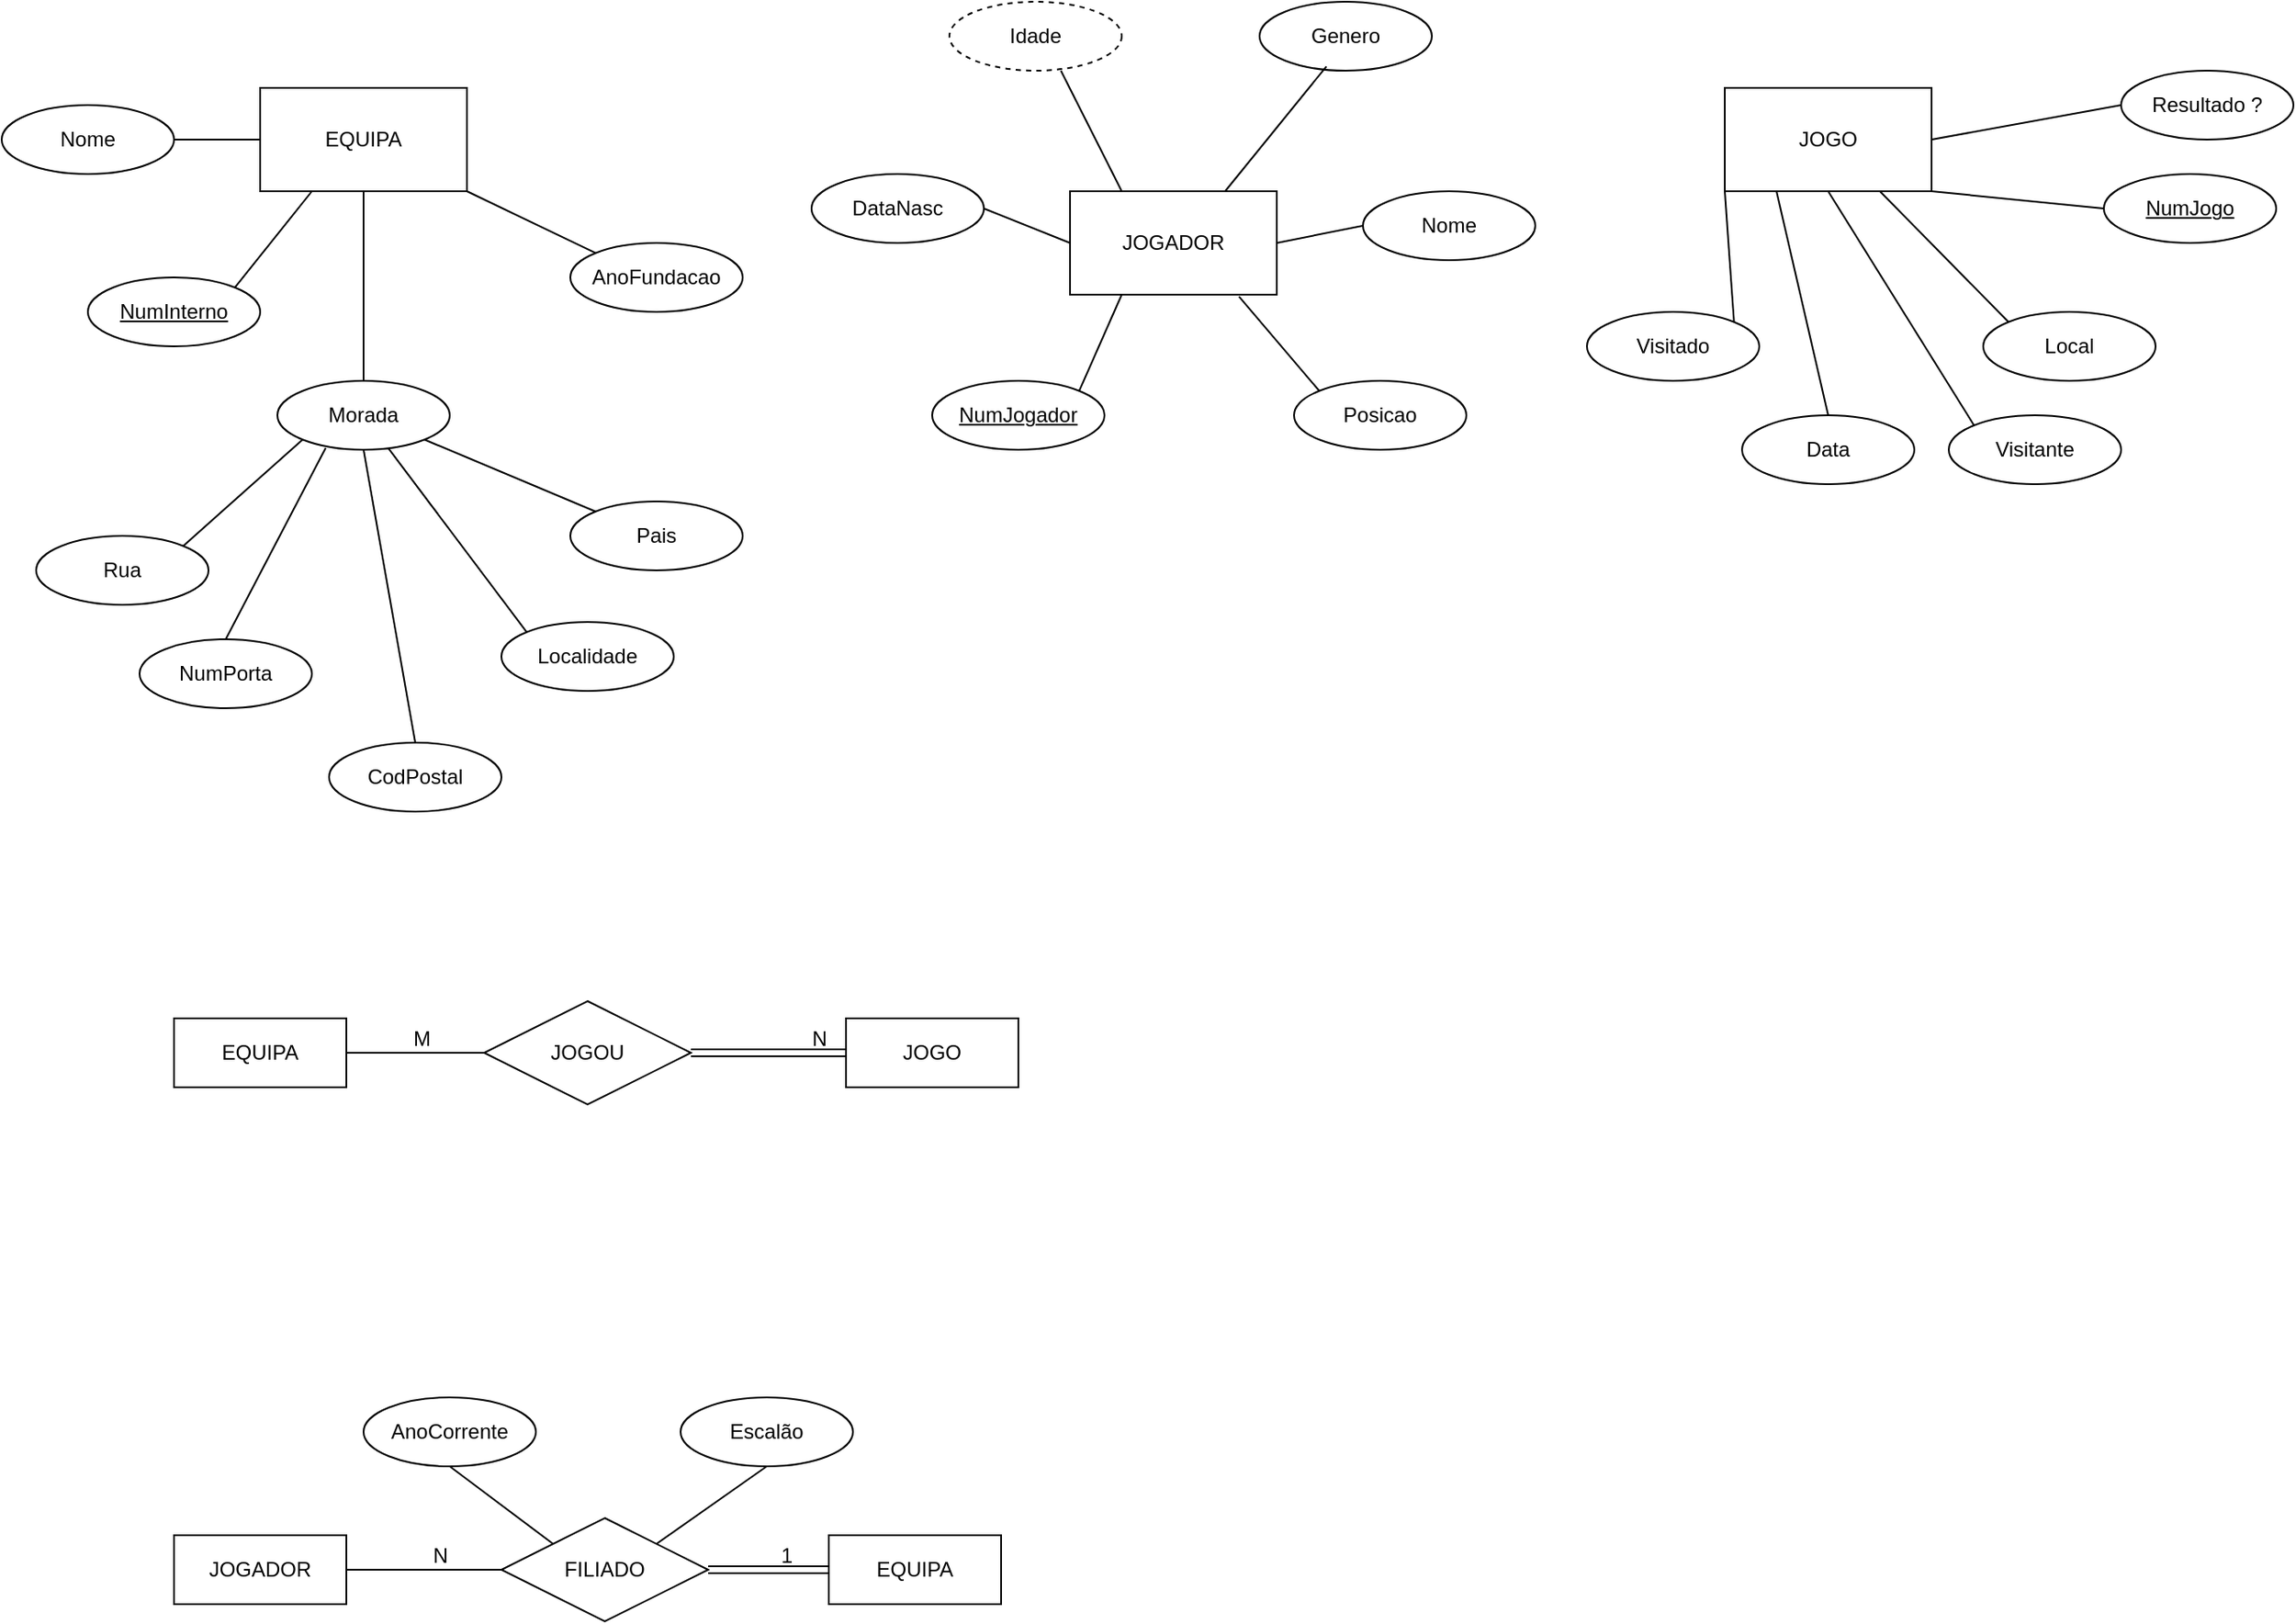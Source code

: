 <mxfile version="24.7.16">
  <diagram name="Página-1" id="WhazB7Z-Jq00iMoc1FJM">
    <mxGraphModel dx="2021" dy="750" grid="1" gridSize="10" guides="1" tooltips="1" connect="1" arrows="1" fold="1" page="1" pageScale="1" pageWidth="827" pageHeight="1169" math="0" shadow="0">
      <root>
        <mxCell id="0" />
        <mxCell id="1" parent="0" />
        <mxCell id="rUQAWK4Ahlc_QhlF2ZTl-1" value="EQUIPA" style="rounded=0;whiteSpace=wrap;html=1;" vertex="1" parent="1">
          <mxGeometry x="120" y="110" width="120" height="60" as="geometry" />
        </mxCell>
        <mxCell id="rUQAWK4Ahlc_QhlF2ZTl-2" value="JOGADOR" style="rounded=0;whiteSpace=wrap;html=1;" vertex="1" parent="1">
          <mxGeometry x="590" y="170" width="120" height="60" as="geometry" />
        </mxCell>
        <mxCell id="rUQAWK4Ahlc_QhlF2ZTl-3" value="JOGO" style="rounded=0;whiteSpace=wrap;html=1;" vertex="1" parent="1">
          <mxGeometry x="970" y="110" width="120" height="60" as="geometry" />
        </mxCell>
        <mxCell id="rUQAWK4Ahlc_QhlF2ZTl-4" value="Pais" style="ellipse;whiteSpace=wrap;html=1;align=center;" vertex="1" parent="1">
          <mxGeometry x="300" y="350" width="100" height="40" as="geometry" />
        </mxCell>
        <mxCell id="rUQAWK4Ahlc_QhlF2ZTl-5" value="Rua" style="ellipse;whiteSpace=wrap;html=1;align=center;" vertex="1" parent="1">
          <mxGeometry x="-10" y="370" width="100" height="40" as="geometry" />
        </mxCell>
        <mxCell id="rUQAWK4Ahlc_QhlF2ZTl-6" value="NumInterno" style="ellipse;whiteSpace=wrap;html=1;align=center;fontStyle=4;" vertex="1" parent="1">
          <mxGeometry x="20" y="220" width="100" height="40" as="geometry" />
        </mxCell>
        <mxCell id="rUQAWK4Ahlc_QhlF2ZTl-7" value="AnoFundacao" style="ellipse;whiteSpace=wrap;html=1;align=center;" vertex="1" parent="1">
          <mxGeometry x="300" y="200" width="100" height="40" as="geometry" />
        </mxCell>
        <mxCell id="rUQAWK4Ahlc_QhlF2ZTl-8" value="Morada" style="ellipse;whiteSpace=wrap;html=1;align=center;" vertex="1" parent="1">
          <mxGeometry x="130" y="280" width="100" height="40" as="geometry" />
        </mxCell>
        <mxCell id="rUQAWK4Ahlc_QhlF2ZTl-9" value="Nome" style="ellipse;whiteSpace=wrap;html=1;align=center;" vertex="1" parent="1">
          <mxGeometry x="-30" y="120" width="100" height="40" as="geometry" />
        </mxCell>
        <mxCell id="rUQAWK4Ahlc_QhlF2ZTl-10" value="NumPorta" style="ellipse;whiteSpace=wrap;html=1;align=center;" vertex="1" parent="1">
          <mxGeometry x="50" y="430" width="100" height="40" as="geometry" />
        </mxCell>
        <mxCell id="rUQAWK4Ahlc_QhlF2ZTl-11" value="Nome" style="ellipse;whiteSpace=wrap;html=1;align=center;" vertex="1" parent="1">
          <mxGeometry x="760" y="170" width="100" height="40" as="geometry" />
        </mxCell>
        <mxCell id="rUQAWK4Ahlc_QhlF2ZTl-12" value="Genero" style="ellipse;whiteSpace=wrap;html=1;align=center;" vertex="1" parent="1">
          <mxGeometry x="700" y="60" width="100" height="40" as="geometry" />
        </mxCell>
        <mxCell id="rUQAWK4Ahlc_QhlF2ZTl-13" value="DataNasc" style="ellipse;whiteSpace=wrap;html=1;align=center;" vertex="1" parent="1">
          <mxGeometry x="440" y="160" width="100" height="40" as="geometry" />
        </mxCell>
        <mxCell id="rUQAWK4Ahlc_QhlF2ZTl-14" value="NumJogador" style="ellipse;whiteSpace=wrap;html=1;align=center;fontStyle=4;" vertex="1" parent="1">
          <mxGeometry x="510" y="280" width="100" height="40" as="geometry" />
        </mxCell>
        <mxCell id="rUQAWK4Ahlc_QhlF2ZTl-15" value="Posicao" style="ellipse;whiteSpace=wrap;html=1;align=center;" vertex="1" parent="1">
          <mxGeometry x="720" y="280" width="100" height="40" as="geometry" />
        </mxCell>
        <mxCell id="rUQAWK4Ahlc_QhlF2ZTl-16" value="CodPostal" style="ellipse;whiteSpace=wrap;html=1;align=center;" vertex="1" parent="1">
          <mxGeometry x="160" y="490" width="100" height="40" as="geometry" />
        </mxCell>
        <mxCell id="rUQAWK4Ahlc_QhlF2ZTl-17" value="Localidade" style="ellipse;whiteSpace=wrap;html=1;align=center;" vertex="1" parent="1">
          <mxGeometry x="260" y="420" width="100" height="40" as="geometry" />
        </mxCell>
        <mxCell id="rUQAWK4Ahlc_QhlF2ZTl-18" value="Idade" style="ellipse;whiteSpace=wrap;html=1;align=center;dashed=1;" vertex="1" parent="1">
          <mxGeometry x="520" y="60" width="100" height="40" as="geometry" />
        </mxCell>
        <mxCell id="rUQAWK4Ahlc_QhlF2ZTl-19" value="NumJogo" style="ellipse;whiteSpace=wrap;html=1;align=center;fontStyle=4;" vertex="1" parent="1">
          <mxGeometry x="1190" y="160" width="100" height="40" as="geometry" />
        </mxCell>
        <mxCell id="rUQAWK4Ahlc_QhlF2ZTl-20" value="Data" style="ellipse;whiteSpace=wrap;html=1;align=center;" vertex="1" parent="1">
          <mxGeometry x="980" y="300" width="100" height="40" as="geometry" />
        </mxCell>
        <mxCell id="rUQAWK4Ahlc_QhlF2ZTl-21" value="Visitante" style="ellipse;whiteSpace=wrap;html=1;align=center;" vertex="1" parent="1">
          <mxGeometry x="1100" y="300" width="100" height="40" as="geometry" />
        </mxCell>
        <mxCell id="rUQAWK4Ahlc_QhlF2ZTl-22" value="Visitado" style="ellipse;whiteSpace=wrap;html=1;align=center;" vertex="1" parent="1">
          <mxGeometry x="890" y="240" width="100" height="40" as="geometry" />
        </mxCell>
        <mxCell id="rUQAWK4Ahlc_QhlF2ZTl-23" value="Resultado ?" style="ellipse;whiteSpace=wrap;html=1;align=center;" vertex="1" parent="1">
          <mxGeometry x="1200" y="100" width="100" height="40" as="geometry" />
        </mxCell>
        <mxCell id="rUQAWK4Ahlc_QhlF2ZTl-24" value="Local" style="ellipse;whiteSpace=wrap;html=1;align=center;" vertex="1" parent="1">
          <mxGeometry x="1120" y="240" width="100" height="40" as="geometry" />
        </mxCell>
        <mxCell id="rUQAWK4Ahlc_QhlF2ZTl-25" value="" style="endArrow=none;html=1;rounded=0;exitX=0;exitY=0;exitDx=0;exitDy=0;entryX=0.5;entryY=1;entryDx=0;entryDy=0;" edge="1" parent="1" source="rUQAWK4Ahlc_QhlF2ZTl-21" target="rUQAWK4Ahlc_QhlF2ZTl-3">
          <mxGeometry width="50" height="50" relative="1" as="geometry">
            <mxPoint x="460" y="410" as="sourcePoint" />
            <mxPoint x="510" y="360" as="targetPoint" />
          </mxGeometry>
        </mxCell>
        <mxCell id="rUQAWK4Ahlc_QhlF2ZTl-26" value="" style="endArrow=none;html=1;rounded=0;exitX=0;exitY=0;exitDx=0;exitDy=0;entryX=0.75;entryY=1;entryDx=0;entryDy=0;" edge="1" parent="1" source="rUQAWK4Ahlc_QhlF2ZTl-24" target="rUQAWK4Ahlc_QhlF2ZTl-3">
          <mxGeometry width="50" height="50" relative="1" as="geometry">
            <mxPoint x="460" y="410" as="sourcePoint" />
            <mxPoint x="510" y="360" as="targetPoint" />
          </mxGeometry>
        </mxCell>
        <mxCell id="rUQAWK4Ahlc_QhlF2ZTl-27" value="" style="endArrow=none;html=1;rounded=0;exitX=0;exitY=0.5;exitDx=0;exitDy=0;entryX=1;entryY=1;entryDx=0;entryDy=0;" edge="1" parent="1" source="rUQAWK4Ahlc_QhlF2ZTl-19" target="rUQAWK4Ahlc_QhlF2ZTl-3">
          <mxGeometry width="50" height="50" relative="1" as="geometry">
            <mxPoint x="460" y="410" as="sourcePoint" />
            <mxPoint x="510" y="360" as="targetPoint" />
          </mxGeometry>
        </mxCell>
        <mxCell id="rUQAWK4Ahlc_QhlF2ZTl-28" value="" style="endArrow=none;html=1;rounded=0;exitX=0;exitY=0.5;exitDx=0;exitDy=0;entryX=1;entryY=0.5;entryDx=0;entryDy=0;" edge="1" parent="1" source="rUQAWK4Ahlc_QhlF2ZTl-23" target="rUQAWK4Ahlc_QhlF2ZTl-3">
          <mxGeometry width="50" height="50" relative="1" as="geometry">
            <mxPoint x="460" y="410" as="sourcePoint" />
            <mxPoint x="510" y="360" as="targetPoint" />
          </mxGeometry>
        </mxCell>
        <mxCell id="rUQAWK4Ahlc_QhlF2ZTl-29" value="" style="endArrow=none;html=1;rounded=0;entryX=0.25;entryY=0;entryDx=0;entryDy=0;exitX=0.647;exitY=1;exitDx=0;exitDy=0;exitPerimeter=0;" edge="1" parent="1" source="rUQAWK4Ahlc_QhlF2ZTl-18" target="rUQAWK4Ahlc_QhlF2ZTl-2">
          <mxGeometry width="50" height="50" relative="1" as="geometry">
            <mxPoint x="570" y="70" as="sourcePoint" />
            <mxPoint x="510" y="360" as="targetPoint" />
          </mxGeometry>
        </mxCell>
        <mxCell id="rUQAWK4Ahlc_QhlF2ZTl-30" value="" style="endArrow=none;html=1;rounded=0;exitX=1;exitY=0;exitDx=0;exitDy=0;entryX=0.25;entryY=1;entryDx=0;entryDy=0;" edge="1" parent="1" source="rUQAWK4Ahlc_QhlF2ZTl-14" target="rUQAWK4Ahlc_QhlF2ZTl-2">
          <mxGeometry width="50" height="50" relative="1" as="geometry">
            <mxPoint x="460" y="410" as="sourcePoint" />
            <mxPoint x="510" y="360" as="targetPoint" />
          </mxGeometry>
        </mxCell>
        <mxCell id="rUQAWK4Ahlc_QhlF2ZTl-31" value="" style="endArrow=none;html=1;rounded=0;entryX=0.388;entryY=0.938;entryDx=0;entryDy=0;exitX=0.75;exitY=0;exitDx=0;exitDy=0;entryPerimeter=0;" edge="1" parent="1" source="rUQAWK4Ahlc_QhlF2ZTl-2" target="rUQAWK4Ahlc_QhlF2ZTl-12">
          <mxGeometry width="50" height="50" relative="1" as="geometry">
            <mxPoint x="460" y="410" as="sourcePoint" />
            <mxPoint x="510" y="360" as="targetPoint" />
          </mxGeometry>
        </mxCell>
        <mxCell id="rUQAWK4Ahlc_QhlF2ZTl-32" value="" style="endArrow=none;html=1;rounded=0;exitX=0;exitY=0;exitDx=0;exitDy=0;entryX=0.817;entryY=1.017;entryDx=0;entryDy=0;entryPerimeter=0;" edge="1" parent="1" source="rUQAWK4Ahlc_QhlF2ZTl-15" target="rUQAWK4Ahlc_QhlF2ZTl-2">
          <mxGeometry width="50" height="50" relative="1" as="geometry">
            <mxPoint x="460" y="410" as="sourcePoint" />
            <mxPoint x="510" y="360" as="targetPoint" />
          </mxGeometry>
        </mxCell>
        <mxCell id="rUQAWK4Ahlc_QhlF2ZTl-33" value="" style="endArrow=none;html=1;rounded=0;exitX=0;exitY=0.5;exitDx=0;exitDy=0;entryX=1;entryY=0.5;entryDx=0;entryDy=0;" edge="1" parent="1" source="rUQAWK4Ahlc_QhlF2ZTl-11" target="rUQAWK4Ahlc_QhlF2ZTl-2">
          <mxGeometry width="50" height="50" relative="1" as="geometry">
            <mxPoint x="460" y="410" as="sourcePoint" />
            <mxPoint x="510" y="360" as="targetPoint" />
          </mxGeometry>
        </mxCell>
        <mxCell id="rUQAWK4Ahlc_QhlF2ZTl-34" value="" style="endArrow=none;html=1;rounded=0;exitX=0;exitY=0.5;exitDx=0;exitDy=0;entryX=1;entryY=0.5;entryDx=0;entryDy=0;" edge="1" parent="1" source="rUQAWK4Ahlc_QhlF2ZTl-2" target="rUQAWK4Ahlc_QhlF2ZTl-13">
          <mxGeometry width="50" height="50" relative="1" as="geometry">
            <mxPoint x="460" y="410" as="sourcePoint" />
            <mxPoint x="510" y="360" as="targetPoint" />
          </mxGeometry>
        </mxCell>
        <mxCell id="rUQAWK4Ahlc_QhlF2ZTl-35" value="" style="endArrow=none;html=1;rounded=0;exitX=1;exitY=0;exitDx=0;exitDy=0;entryX=0;entryY=1;entryDx=0;entryDy=0;" edge="1" parent="1" source="rUQAWK4Ahlc_QhlF2ZTl-5" target="rUQAWK4Ahlc_QhlF2ZTl-8">
          <mxGeometry width="50" height="50" relative="1" as="geometry">
            <mxPoint x="460" y="410" as="sourcePoint" />
            <mxPoint x="510" y="360" as="targetPoint" />
          </mxGeometry>
        </mxCell>
        <mxCell id="rUQAWK4Ahlc_QhlF2ZTl-36" value="" style="endArrow=none;html=1;rounded=0;exitX=0.5;exitY=0;exitDx=0;exitDy=0;entryX=0.28;entryY=0.975;entryDx=0;entryDy=0;entryPerimeter=0;" edge="1" parent="1" source="rUQAWK4Ahlc_QhlF2ZTl-10" target="rUQAWK4Ahlc_QhlF2ZTl-8">
          <mxGeometry width="50" height="50" relative="1" as="geometry">
            <mxPoint x="460" y="410" as="sourcePoint" />
            <mxPoint x="510" y="360" as="targetPoint" />
          </mxGeometry>
        </mxCell>
        <mxCell id="rUQAWK4Ahlc_QhlF2ZTl-37" value="" style="endArrow=none;html=1;rounded=0;exitX=0;exitY=0;exitDx=0;exitDy=0;" edge="1" parent="1" source="rUQAWK4Ahlc_QhlF2ZTl-17" target="rUQAWK4Ahlc_QhlF2ZTl-8">
          <mxGeometry width="50" height="50" relative="1" as="geometry">
            <mxPoint x="460" y="410" as="sourcePoint" />
            <mxPoint x="510" y="360" as="targetPoint" />
          </mxGeometry>
        </mxCell>
        <mxCell id="rUQAWK4Ahlc_QhlF2ZTl-38" value="" style="endArrow=none;html=1;rounded=0;exitX=0.5;exitY=1;exitDx=0;exitDy=0;entryX=0.5;entryY=0;entryDx=0;entryDy=0;" edge="1" parent="1" source="rUQAWK4Ahlc_QhlF2ZTl-8" target="rUQAWK4Ahlc_QhlF2ZTl-16">
          <mxGeometry width="50" height="50" relative="1" as="geometry">
            <mxPoint x="460" y="410" as="sourcePoint" />
            <mxPoint x="510" y="360" as="targetPoint" />
          </mxGeometry>
        </mxCell>
        <mxCell id="rUQAWK4Ahlc_QhlF2ZTl-39" value="" style="endArrow=none;html=1;rounded=0;exitX=1;exitY=1;exitDx=0;exitDy=0;entryX=0;entryY=0;entryDx=0;entryDy=0;" edge="1" parent="1" source="rUQAWK4Ahlc_QhlF2ZTl-8" target="rUQAWK4Ahlc_QhlF2ZTl-4">
          <mxGeometry width="50" height="50" relative="1" as="geometry">
            <mxPoint x="460" y="410" as="sourcePoint" />
            <mxPoint x="510" y="360" as="targetPoint" />
          </mxGeometry>
        </mxCell>
        <mxCell id="rUQAWK4Ahlc_QhlF2ZTl-40" value="" style="endArrow=none;html=1;rounded=0;exitX=0.5;exitY=0;exitDx=0;exitDy=0;entryX=0.5;entryY=1;entryDx=0;entryDy=0;" edge="1" parent="1" source="rUQAWK4Ahlc_QhlF2ZTl-8" target="rUQAWK4Ahlc_QhlF2ZTl-1">
          <mxGeometry width="50" height="50" relative="1" as="geometry">
            <mxPoint x="460" y="410" as="sourcePoint" />
            <mxPoint x="510" y="360" as="targetPoint" />
          </mxGeometry>
        </mxCell>
        <mxCell id="rUQAWK4Ahlc_QhlF2ZTl-41" value="" style="endArrow=none;html=1;rounded=0;exitX=0;exitY=0;exitDx=0;exitDy=0;entryX=1;entryY=1;entryDx=0;entryDy=0;" edge="1" parent="1" source="rUQAWK4Ahlc_QhlF2ZTl-7" target="rUQAWK4Ahlc_QhlF2ZTl-1">
          <mxGeometry width="50" height="50" relative="1" as="geometry">
            <mxPoint x="460" y="410" as="sourcePoint" />
            <mxPoint x="510" y="360" as="targetPoint" />
          </mxGeometry>
        </mxCell>
        <mxCell id="rUQAWK4Ahlc_QhlF2ZTl-42" value="" style="endArrow=none;html=1;rounded=0;exitX=1;exitY=0;exitDx=0;exitDy=0;entryX=0.25;entryY=1;entryDx=0;entryDy=0;" edge="1" parent="1" source="rUQAWK4Ahlc_QhlF2ZTl-6" target="rUQAWK4Ahlc_QhlF2ZTl-1">
          <mxGeometry width="50" height="50" relative="1" as="geometry">
            <mxPoint x="460" y="410" as="sourcePoint" />
            <mxPoint x="510" y="360" as="targetPoint" />
          </mxGeometry>
        </mxCell>
        <mxCell id="rUQAWK4Ahlc_QhlF2ZTl-43" value="" style="endArrow=none;html=1;rounded=0;exitX=1;exitY=0.5;exitDx=0;exitDy=0;entryX=0;entryY=0.5;entryDx=0;entryDy=0;" edge="1" parent="1" source="rUQAWK4Ahlc_QhlF2ZTl-9" target="rUQAWK4Ahlc_QhlF2ZTl-1">
          <mxGeometry width="50" height="50" relative="1" as="geometry">
            <mxPoint x="460" y="410" as="sourcePoint" />
            <mxPoint x="510" y="360" as="targetPoint" />
          </mxGeometry>
        </mxCell>
        <mxCell id="rUQAWK4Ahlc_QhlF2ZTl-44" value="" style="endArrow=none;html=1;rounded=0;exitX=0.5;exitY=0;exitDx=0;exitDy=0;entryX=0.25;entryY=1;entryDx=0;entryDy=0;" edge="1" parent="1" source="rUQAWK4Ahlc_QhlF2ZTl-20" target="rUQAWK4Ahlc_QhlF2ZTl-3">
          <mxGeometry width="50" height="50" relative="1" as="geometry">
            <mxPoint x="930" y="410" as="sourcePoint" />
            <mxPoint x="980" y="360" as="targetPoint" />
          </mxGeometry>
        </mxCell>
        <mxCell id="rUQAWK4Ahlc_QhlF2ZTl-45" value="" style="endArrow=none;html=1;rounded=0;exitX=1;exitY=0;exitDx=0;exitDy=0;entryX=0;entryY=1;entryDx=0;entryDy=0;" edge="1" parent="1" source="rUQAWK4Ahlc_QhlF2ZTl-22" target="rUQAWK4Ahlc_QhlF2ZTl-3">
          <mxGeometry width="50" height="50" relative="1" as="geometry">
            <mxPoint x="930" y="410" as="sourcePoint" />
            <mxPoint x="980" y="360" as="targetPoint" />
          </mxGeometry>
        </mxCell>
        <mxCell id="rUQAWK4Ahlc_QhlF2ZTl-46" value="JOGOU" style="shape=rhombus;perimeter=rhombusPerimeter;whiteSpace=wrap;html=1;align=center;" vertex="1" parent="1">
          <mxGeometry x="250" y="640" width="120" height="60" as="geometry" />
        </mxCell>
        <mxCell id="rUQAWK4Ahlc_QhlF2ZTl-47" value="EQUIPA" style="whiteSpace=wrap;html=1;align=center;" vertex="1" parent="1">
          <mxGeometry x="70" y="650" width="100" height="40" as="geometry" />
        </mxCell>
        <mxCell id="rUQAWK4Ahlc_QhlF2ZTl-48" value="JOGO" style="whiteSpace=wrap;html=1;align=center;" vertex="1" parent="1">
          <mxGeometry x="460" y="650" width="100" height="40" as="geometry" />
        </mxCell>
        <mxCell id="rUQAWK4Ahlc_QhlF2ZTl-56" value="FILIADO" style="shape=rhombus;perimeter=rhombusPerimeter;whiteSpace=wrap;html=1;align=center;" vertex="1" parent="1">
          <mxGeometry x="260" y="940" width="120" height="60" as="geometry" />
        </mxCell>
        <mxCell id="rUQAWK4Ahlc_QhlF2ZTl-57" value="JOGADOR" style="whiteSpace=wrap;html=1;align=center;" vertex="1" parent="1">
          <mxGeometry x="70" y="950" width="100" height="40" as="geometry" />
        </mxCell>
        <mxCell id="rUQAWK4Ahlc_QhlF2ZTl-58" value="EQUIPA" style="whiteSpace=wrap;html=1;align=center;" vertex="1" parent="1">
          <mxGeometry x="450" y="950" width="100" height="40" as="geometry" />
        </mxCell>
        <mxCell id="rUQAWK4Ahlc_QhlF2ZTl-59" value="AnoCorrente" style="ellipse;whiteSpace=wrap;html=1;align=center;" vertex="1" parent="1">
          <mxGeometry x="180" y="870" width="100" height="40" as="geometry" />
        </mxCell>
        <mxCell id="rUQAWK4Ahlc_QhlF2ZTl-60" value="Escalão" style="ellipse;whiteSpace=wrap;html=1;align=center;" vertex="1" parent="1">
          <mxGeometry x="364" y="870" width="100" height="40" as="geometry" />
        </mxCell>
        <mxCell id="rUQAWK4Ahlc_QhlF2ZTl-61" value="" style="endArrow=none;html=1;rounded=0;exitX=1;exitY=0.5;exitDx=0;exitDy=0;entryX=0;entryY=0.5;entryDx=0;entryDy=0;" edge="1" parent="1" source="rUQAWK4Ahlc_QhlF2ZTl-57" target="rUQAWK4Ahlc_QhlF2ZTl-56">
          <mxGeometry relative="1" as="geometry">
            <mxPoint x="280" y="1090" as="sourcePoint" />
            <mxPoint x="440" y="1090" as="targetPoint" />
          </mxGeometry>
        </mxCell>
        <mxCell id="rUQAWK4Ahlc_QhlF2ZTl-62" value="N" style="resizable=0;html=1;whiteSpace=wrap;align=right;verticalAlign=bottom;" connectable="0" vertex="1" parent="rUQAWK4Ahlc_QhlF2ZTl-61">
          <mxGeometry x="1" relative="1" as="geometry">
            <mxPoint x="-30" as="offset" />
          </mxGeometry>
        </mxCell>
        <mxCell id="rUQAWK4Ahlc_QhlF2ZTl-65" value="" style="endArrow=none;html=1;rounded=0;exitX=1;exitY=0;exitDx=0;exitDy=0;entryX=0.5;entryY=1;entryDx=0;entryDy=0;" edge="1" parent="1" source="rUQAWK4Ahlc_QhlF2ZTl-56" target="rUQAWK4Ahlc_QhlF2ZTl-60">
          <mxGeometry width="50" height="50" relative="1" as="geometry">
            <mxPoint x="400" y="1010" as="sourcePoint" />
            <mxPoint x="450" y="960" as="targetPoint" />
          </mxGeometry>
        </mxCell>
        <mxCell id="rUQAWK4Ahlc_QhlF2ZTl-66" value="" style="endArrow=none;html=1;rounded=0;exitX=0;exitY=0;exitDx=0;exitDy=0;entryX=0.5;entryY=1;entryDx=0;entryDy=0;" edge="1" parent="1" source="rUQAWK4Ahlc_QhlF2ZTl-56" target="rUQAWK4Ahlc_QhlF2ZTl-59">
          <mxGeometry width="50" height="50" relative="1" as="geometry">
            <mxPoint x="400" y="1010" as="sourcePoint" />
            <mxPoint x="450" y="960" as="targetPoint" />
          </mxGeometry>
        </mxCell>
        <mxCell id="rUQAWK4Ahlc_QhlF2ZTl-67" value="" style="shape=link;html=1;rounded=0;exitX=1;exitY=0.5;exitDx=0;exitDy=0;entryX=0;entryY=0.5;entryDx=0;entryDy=0;" edge="1" parent="1" source="rUQAWK4Ahlc_QhlF2ZTl-56" target="rUQAWK4Ahlc_QhlF2ZTl-58">
          <mxGeometry relative="1" as="geometry">
            <mxPoint x="370" y="1100" as="sourcePoint" />
            <mxPoint x="530" y="1100" as="targetPoint" />
          </mxGeometry>
        </mxCell>
        <mxCell id="rUQAWK4Ahlc_QhlF2ZTl-68" value="1" style="resizable=0;html=1;whiteSpace=wrap;align=right;verticalAlign=bottom;" connectable="0" vertex="1" parent="rUQAWK4Ahlc_QhlF2ZTl-67">
          <mxGeometry x="1" relative="1" as="geometry">
            <mxPoint x="-20" as="offset" />
          </mxGeometry>
        </mxCell>
        <mxCell id="rUQAWK4Ahlc_QhlF2ZTl-72" value="" style="shape=link;html=1;rounded=0;exitX=1;exitY=0.5;exitDx=0;exitDy=0;entryX=0;entryY=0.5;entryDx=0;entryDy=0;" edge="1" parent="1" source="rUQAWK4Ahlc_QhlF2ZTl-46" target="rUQAWK4Ahlc_QhlF2ZTl-48">
          <mxGeometry relative="1" as="geometry">
            <mxPoint x="380" y="770" as="sourcePoint" />
            <mxPoint x="540" y="770" as="targetPoint" />
          </mxGeometry>
        </mxCell>
        <mxCell id="rUQAWK4Ahlc_QhlF2ZTl-74" value="N" style="resizable=0;html=1;whiteSpace=wrap;align=right;verticalAlign=bottom;" connectable="0" vertex="1" parent="rUQAWK4Ahlc_QhlF2ZTl-72">
          <mxGeometry x="1" relative="1" as="geometry">
            <mxPoint x="-10" as="offset" />
          </mxGeometry>
        </mxCell>
        <mxCell id="rUQAWK4Ahlc_QhlF2ZTl-75" value="" style="endArrow=none;html=1;rounded=0;exitX=1;exitY=0.5;exitDx=0;exitDy=0;entryX=0;entryY=0.5;entryDx=0;entryDy=0;" edge="1" parent="1" source="rUQAWK4Ahlc_QhlF2ZTl-47" target="rUQAWK4Ahlc_QhlF2ZTl-46">
          <mxGeometry relative="1" as="geometry">
            <mxPoint x="170" y="740" as="sourcePoint" />
            <mxPoint x="330" y="740" as="targetPoint" />
          </mxGeometry>
        </mxCell>
        <mxCell id="rUQAWK4Ahlc_QhlF2ZTl-76" value="M" style="resizable=0;html=1;whiteSpace=wrap;align=right;verticalAlign=bottom;" connectable="0" vertex="1" parent="rUQAWK4Ahlc_QhlF2ZTl-75">
          <mxGeometry x="1" relative="1" as="geometry">
            <mxPoint x="-30" as="offset" />
          </mxGeometry>
        </mxCell>
      </root>
    </mxGraphModel>
  </diagram>
</mxfile>
